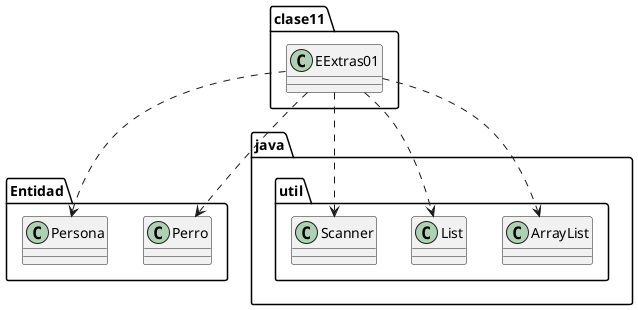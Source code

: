 @startuml
class Entidad.Perro
class Entidad.Persona
class clase11.EExtras01
class java.util.ArrayList
class java.util.List
class java.util.Scanner
clase11.EExtras01 ..> Entidad.Perro
clase11.EExtras01 ..> Entidad.Persona
clase11.EExtras01 ..> java.util.ArrayList
clase11.EExtras01 ..> java.util.List
clase11.EExtras01 ..> java.util.Scanner
@enduml